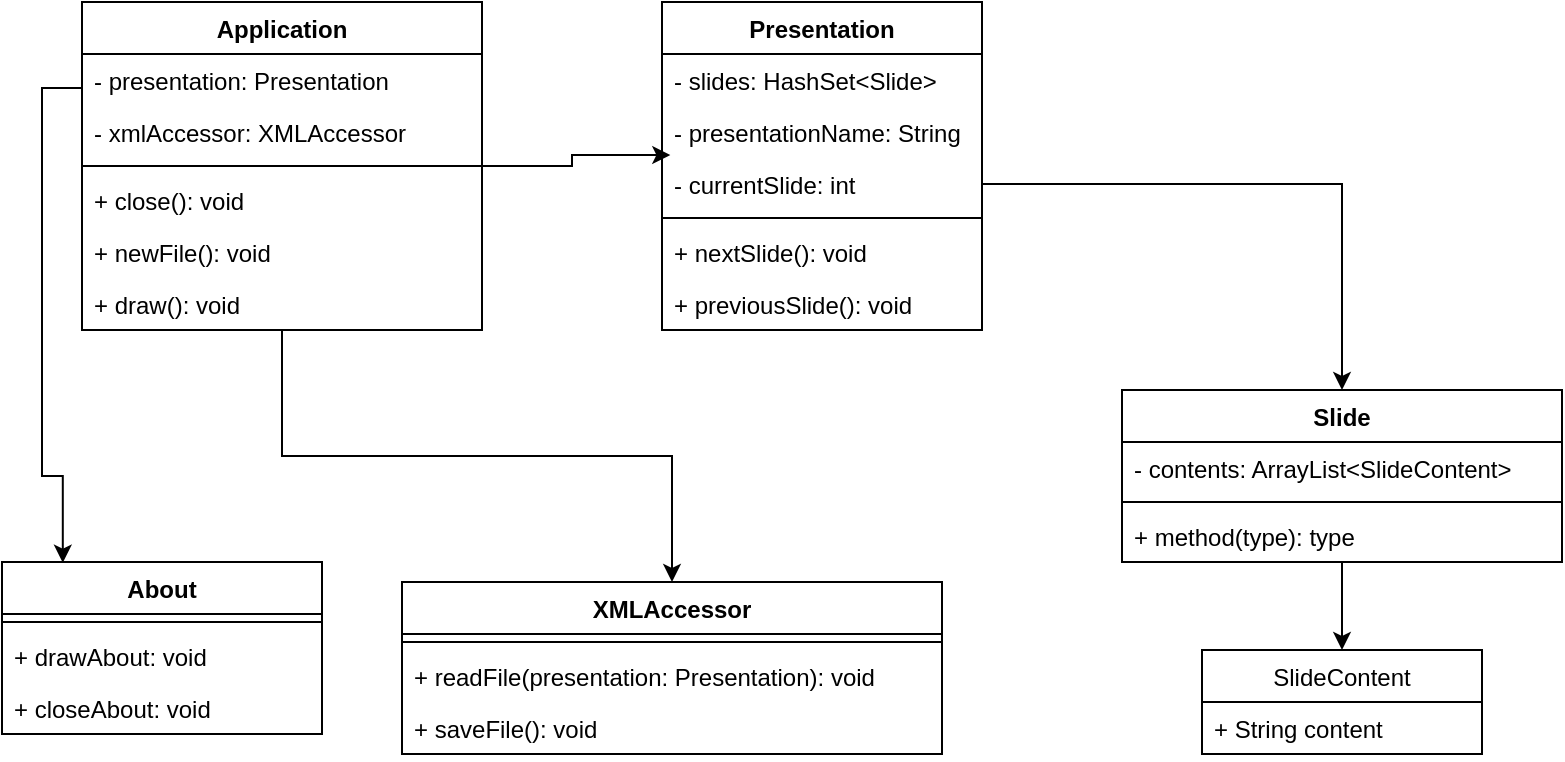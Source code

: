 <mxfile version="14.1.8" type="device"><diagram id="z9-Ld7TsmQQ_O5nljscI" name="Pagina-1"><mxGraphModel dx="1401" dy="563" grid="1" gridSize="10" guides="1" tooltips="1" connect="1" arrows="1" fold="1" page="1" pageScale="1" pageWidth="827" pageHeight="1169" math="0" shadow="0"><root><mxCell id="0"/><mxCell id="1" parent="0"/><mxCell id="lcvv95tgH-XfIqOalytO-43" style="edgeStyle=orthogonalEdgeStyle;rounded=0;orthogonalLoop=1;jettySize=auto;html=1;entryX=0.026;entryY=-0.057;entryDx=0;entryDy=0;entryPerimeter=0;" edge="1" parent="1" source="lcvv95tgH-XfIqOalytO-4" target="lcvv95tgH-XfIqOalytO-40"><mxGeometry relative="1" as="geometry"/></mxCell><mxCell id="lcvv95tgH-XfIqOalytO-64" style="edgeStyle=orthogonalEdgeStyle;rounded=0;orthogonalLoop=1;jettySize=auto;html=1;" edge="1" parent="1" source="lcvv95tgH-XfIqOalytO-4" target="lcvv95tgH-XfIqOalytO-58"><mxGeometry relative="1" as="geometry"/></mxCell><mxCell id="lcvv95tgH-XfIqOalytO-65" style="edgeStyle=orthogonalEdgeStyle;rounded=0;orthogonalLoop=1;jettySize=auto;html=1;entryX=0.19;entryY=0.004;entryDx=0;entryDy=0;entryPerimeter=0;" edge="1" parent="1" source="lcvv95tgH-XfIqOalytO-4" target="lcvv95tgH-XfIqOalytO-45"><mxGeometry relative="1" as="geometry"><Array as="points"><mxPoint x="60" y="93"/><mxPoint x="60" y="287"/></Array></mxGeometry></mxCell><mxCell id="lcvv95tgH-XfIqOalytO-4" value="Application" style="swimlane;fontStyle=1;align=center;verticalAlign=top;childLayout=stackLayout;horizontal=1;startSize=26;horizontalStack=0;resizeParent=1;resizeParentMax=0;resizeLast=0;collapsible=1;marginBottom=0;" vertex="1" parent="1"><mxGeometry x="80" y="50" width="200" height="164" as="geometry"><mxRectangle x="90" y="190" width="100" height="26" as="alternateBounds"/></mxGeometry></mxCell><mxCell id="lcvv95tgH-XfIqOalytO-5" value="- presentation: Presentation" style="text;strokeColor=none;fillColor=none;align=left;verticalAlign=top;spacingLeft=4;spacingRight=4;overflow=hidden;rotatable=0;points=[[0,0.5],[1,0.5]];portConstraint=eastwest;" vertex="1" parent="lcvv95tgH-XfIqOalytO-4"><mxGeometry y="26" width="200" height="26" as="geometry"/></mxCell><mxCell id="lcvv95tgH-XfIqOalytO-72" value="- xmlAccessor: XMLAccessor" style="text;strokeColor=none;fillColor=none;align=left;verticalAlign=top;spacingLeft=4;spacingRight=4;overflow=hidden;rotatable=0;points=[[0,0.5],[1,0.5]];portConstraint=eastwest;" vertex="1" parent="lcvv95tgH-XfIqOalytO-4"><mxGeometry y="52" width="200" height="26" as="geometry"/></mxCell><mxCell id="lcvv95tgH-XfIqOalytO-6" value="" style="line;strokeWidth=1;fillColor=none;align=left;verticalAlign=middle;spacingTop=-1;spacingLeft=3;spacingRight=3;rotatable=0;labelPosition=right;points=[];portConstraint=eastwest;" vertex="1" parent="lcvv95tgH-XfIqOalytO-4"><mxGeometry y="78" width="200" height="8" as="geometry"/></mxCell><mxCell id="lcvv95tgH-XfIqOalytO-7" value="+ close(): void" style="text;strokeColor=none;fillColor=none;align=left;verticalAlign=top;spacingLeft=4;spacingRight=4;overflow=hidden;rotatable=0;points=[[0,0.5],[1,0.5]];portConstraint=eastwest;" vertex="1" parent="lcvv95tgH-XfIqOalytO-4"><mxGeometry y="86" width="200" height="26" as="geometry"/></mxCell><mxCell id="lcvv95tgH-XfIqOalytO-66" value="+ newFile(): void" style="text;strokeColor=none;fillColor=none;align=left;verticalAlign=top;spacingLeft=4;spacingRight=4;overflow=hidden;rotatable=0;points=[[0,0.5],[1,0.5]];portConstraint=eastwest;" vertex="1" parent="lcvv95tgH-XfIqOalytO-4"><mxGeometry y="112" width="200" height="26" as="geometry"/></mxCell><mxCell id="lcvv95tgH-XfIqOalytO-73" value="+ draw(): void" style="text;strokeColor=none;fillColor=none;align=left;verticalAlign=top;spacingLeft=4;spacingRight=4;overflow=hidden;rotatable=0;points=[[0,0.5],[1,0.5]];portConstraint=eastwest;" vertex="1" parent="lcvv95tgH-XfIqOalytO-4"><mxGeometry y="138" width="200" height="26" as="geometry"/></mxCell><mxCell id="lcvv95tgH-XfIqOalytO-71" style="edgeStyle=orthogonalEdgeStyle;rounded=0;orthogonalLoop=1;jettySize=auto;html=1;entryX=0.5;entryY=0;entryDx=0;entryDy=0;" edge="1" parent="1" source="lcvv95tgH-XfIqOalytO-19" target="lcvv95tgH-XfIqOalytO-67"><mxGeometry relative="1" as="geometry"/></mxCell><mxCell id="lcvv95tgH-XfIqOalytO-19" value="Slide" style="swimlane;fontStyle=1;align=center;verticalAlign=top;childLayout=stackLayout;horizontal=1;startSize=26;horizontalStack=0;resizeParent=1;resizeParentMax=0;resizeLast=0;collapsible=1;marginBottom=0;" vertex="1" parent="1"><mxGeometry x="600" y="244" width="220" height="86" as="geometry"/></mxCell><mxCell id="lcvv95tgH-XfIqOalytO-20" value="- contents: ArrayList&lt;SlideContent&gt;" style="text;strokeColor=none;fillColor=none;align=left;verticalAlign=top;spacingLeft=4;spacingRight=4;overflow=hidden;rotatable=0;points=[[0,0.5],[1,0.5]];portConstraint=eastwest;" vertex="1" parent="lcvv95tgH-XfIqOalytO-19"><mxGeometry y="26" width="220" height="26" as="geometry"/></mxCell><mxCell id="lcvv95tgH-XfIqOalytO-21" value="" style="line;strokeWidth=1;fillColor=none;align=left;verticalAlign=middle;spacingTop=-1;spacingLeft=3;spacingRight=3;rotatable=0;labelPosition=right;points=[];portConstraint=eastwest;" vertex="1" parent="lcvv95tgH-XfIqOalytO-19"><mxGeometry y="52" width="220" height="8" as="geometry"/></mxCell><mxCell id="lcvv95tgH-XfIqOalytO-22" value="+ method(type): type" style="text;strokeColor=none;fillColor=none;align=left;verticalAlign=top;spacingLeft=4;spacingRight=4;overflow=hidden;rotatable=0;points=[[0,0.5],[1,0.5]];portConstraint=eastwest;" vertex="1" parent="lcvv95tgH-XfIqOalytO-19"><mxGeometry y="60" width="220" height="26" as="geometry"/></mxCell><mxCell id="lcvv95tgH-XfIqOalytO-23" value="Presentation" style="swimlane;fontStyle=1;align=center;verticalAlign=top;childLayout=stackLayout;horizontal=1;startSize=26;horizontalStack=0;resizeParent=1;resizeParentMax=0;resizeLast=0;collapsible=1;marginBottom=0;" vertex="1" parent="1"><mxGeometry x="370" y="50" width="160" height="164" as="geometry"/></mxCell><mxCell id="lcvv95tgH-XfIqOalytO-24" value="- slides: HashSet&lt;Slide&gt;" style="text;strokeColor=none;fillColor=none;align=left;verticalAlign=top;spacingLeft=4;spacingRight=4;overflow=hidden;rotatable=0;points=[[0,0.5],[1,0.5]];portConstraint=eastwest;" vertex="1" parent="lcvv95tgH-XfIqOalytO-23"><mxGeometry y="26" width="160" height="26" as="geometry"/></mxCell><mxCell id="lcvv95tgH-XfIqOalytO-39" value="- presentationName: String" style="text;strokeColor=none;fillColor=none;align=left;verticalAlign=top;spacingLeft=4;spacingRight=4;overflow=hidden;rotatable=0;points=[[0,0.5],[1,0.5]];portConstraint=eastwest;" vertex="1" parent="lcvv95tgH-XfIqOalytO-23"><mxGeometry y="52" width="160" height="26" as="geometry"/></mxCell><mxCell id="lcvv95tgH-XfIqOalytO-40" value="- currentSlide: int" style="text;strokeColor=none;fillColor=none;align=left;verticalAlign=top;spacingLeft=4;spacingRight=4;overflow=hidden;rotatable=0;points=[[0,0.5],[1,0.5]];portConstraint=eastwest;" vertex="1" parent="lcvv95tgH-XfIqOalytO-23"><mxGeometry y="78" width="160" height="26" as="geometry"/></mxCell><mxCell id="lcvv95tgH-XfIqOalytO-25" value="" style="line;strokeWidth=1;fillColor=none;align=left;verticalAlign=middle;spacingTop=-1;spacingLeft=3;spacingRight=3;rotatable=0;labelPosition=right;points=[];portConstraint=eastwest;" vertex="1" parent="lcvv95tgH-XfIqOalytO-23"><mxGeometry y="104" width="160" height="8" as="geometry"/></mxCell><mxCell id="lcvv95tgH-XfIqOalytO-26" value="+ nextSlide(): void" style="text;strokeColor=none;fillColor=none;align=left;verticalAlign=top;spacingLeft=4;spacingRight=4;overflow=hidden;rotatable=0;points=[[0,0.5],[1,0.5]];portConstraint=eastwest;" vertex="1" parent="lcvv95tgH-XfIqOalytO-23"><mxGeometry y="112" width="160" height="26" as="geometry"/></mxCell><mxCell id="lcvv95tgH-XfIqOalytO-41" value="+ previousSlide(): void" style="text;strokeColor=none;fillColor=none;align=left;verticalAlign=top;spacingLeft=4;spacingRight=4;overflow=hidden;rotatable=0;points=[[0,0.5],[1,0.5]];portConstraint=eastwest;" vertex="1" parent="lcvv95tgH-XfIqOalytO-23"><mxGeometry y="138" width="160" height="26" as="geometry"/></mxCell><mxCell id="lcvv95tgH-XfIqOalytO-42" style="edgeStyle=orthogonalEdgeStyle;rounded=0;orthogonalLoop=1;jettySize=auto;html=1;" edge="1" parent="1" source="lcvv95tgH-XfIqOalytO-40" target="lcvv95tgH-XfIqOalytO-19"><mxGeometry relative="1" as="geometry"/></mxCell><mxCell id="lcvv95tgH-XfIqOalytO-45" value="About" style="swimlane;fontStyle=1;align=center;verticalAlign=top;childLayout=stackLayout;horizontal=1;startSize=26;horizontalStack=0;resizeParent=1;resizeParentMax=0;resizeLast=0;collapsible=1;marginBottom=0;" vertex="1" parent="1"><mxGeometry x="40" y="330" width="160" height="86" as="geometry"><mxRectangle x="90" y="190" width="100" height="26" as="alternateBounds"/></mxGeometry></mxCell><mxCell id="lcvv95tgH-XfIqOalytO-47" value="" style="line;strokeWidth=1;fillColor=none;align=left;verticalAlign=middle;spacingTop=-1;spacingLeft=3;spacingRight=3;rotatable=0;labelPosition=right;points=[];portConstraint=eastwest;" vertex="1" parent="lcvv95tgH-XfIqOalytO-45"><mxGeometry y="26" width="160" height="8" as="geometry"/></mxCell><mxCell id="lcvv95tgH-XfIqOalytO-48" value="+ drawAbout: void" style="text;strokeColor=none;fillColor=none;align=left;verticalAlign=top;spacingLeft=4;spacingRight=4;overflow=hidden;rotatable=0;points=[[0,0.5],[1,0.5]];portConstraint=eastwest;" vertex="1" parent="lcvv95tgH-XfIqOalytO-45"><mxGeometry y="34" width="160" height="26" as="geometry"/></mxCell><mxCell id="lcvv95tgH-XfIqOalytO-53" value="+ closeAbout: void" style="text;strokeColor=none;fillColor=none;align=left;verticalAlign=top;spacingLeft=4;spacingRight=4;overflow=hidden;rotatable=0;points=[[0,0.5],[1,0.5]];portConstraint=eastwest;" vertex="1" parent="lcvv95tgH-XfIqOalytO-45"><mxGeometry y="60" width="160" height="26" as="geometry"/></mxCell><mxCell id="lcvv95tgH-XfIqOalytO-58" value="XMLAccessor" style="swimlane;fontStyle=1;align=center;verticalAlign=top;childLayout=stackLayout;horizontal=1;startSize=26;horizontalStack=0;resizeParent=1;resizeParentMax=0;resizeLast=0;collapsible=1;marginBottom=0;" vertex="1" parent="1"><mxGeometry x="240" y="340" width="270" height="86" as="geometry"><mxRectangle x="90" y="190" width="100" height="26" as="alternateBounds"/></mxGeometry></mxCell><mxCell id="lcvv95tgH-XfIqOalytO-60" value="" style="line;strokeWidth=1;fillColor=none;align=left;verticalAlign=middle;spacingTop=-1;spacingLeft=3;spacingRight=3;rotatable=0;labelPosition=right;points=[];portConstraint=eastwest;" vertex="1" parent="lcvv95tgH-XfIqOalytO-58"><mxGeometry y="26" width="270" height="8" as="geometry"/></mxCell><mxCell id="lcvv95tgH-XfIqOalytO-61" value="+ readFile(presentation: Presentation): void" style="text;strokeColor=none;fillColor=none;align=left;verticalAlign=top;spacingLeft=4;spacingRight=4;overflow=hidden;rotatable=0;points=[[0,0.5],[1,0.5]];portConstraint=eastwest;" vertex="1" parent="lcvv95tgH-XfIqOalytO-58"><mxGeometry y="34" width="270" height="26" as="geometry"/></mxCell><mxCell id="lcvv95tgH-XfIqOalytO-62" value="+ saveFile(): void" style="text;strokeColor=none;fillColor=none;align=left;verticalAlign=top;spacingLeft=4;spacingRight=4;overflow=hidden;rotatable=0;points=[[0,0.5],[1,0.5]];portConstraint=eastwest;" vertex="1" parent="lcvv95tgH-XfIqOalytO-58"><mxGeometry y="60" width="270" height="26" as="geometry"/></mxCell><mxCell id="lcvv95tgH-XfIqOalytO-67" value="SlideContent" style="swimlane;fontStyle=0;childLayout=stackLayout;horizontal=1;startSize=26;fillColor=none;horizontalStack=0;resizeParent=1;resizeParentMax=0;resizeLast=0;collapsible=1;marginBottom=0;" vertex="1" parent="1"><mxGeometry x="640" y="374" width="140" height="52" as="geometry"/></mxCell><mxCell id="lcvv95tgH-XfIqOalytO-68" value="+ String content" style="text;strokeColor=none;fillColor=none;align=left;verticalAlign=top;spacingLeft=4;spacingRight=4;overflow=hidden;rotatable=0;points=[[0,0.5],[1,0.5]];portConstraint=eastwest;" vertex="1" parent="lcvv95tgH-XfIqOalytO-67"><mxGeometry y="26" width="140" height="26" as="geometry"/></mxCell></root></mxGraphModel></diagram></mxfile>